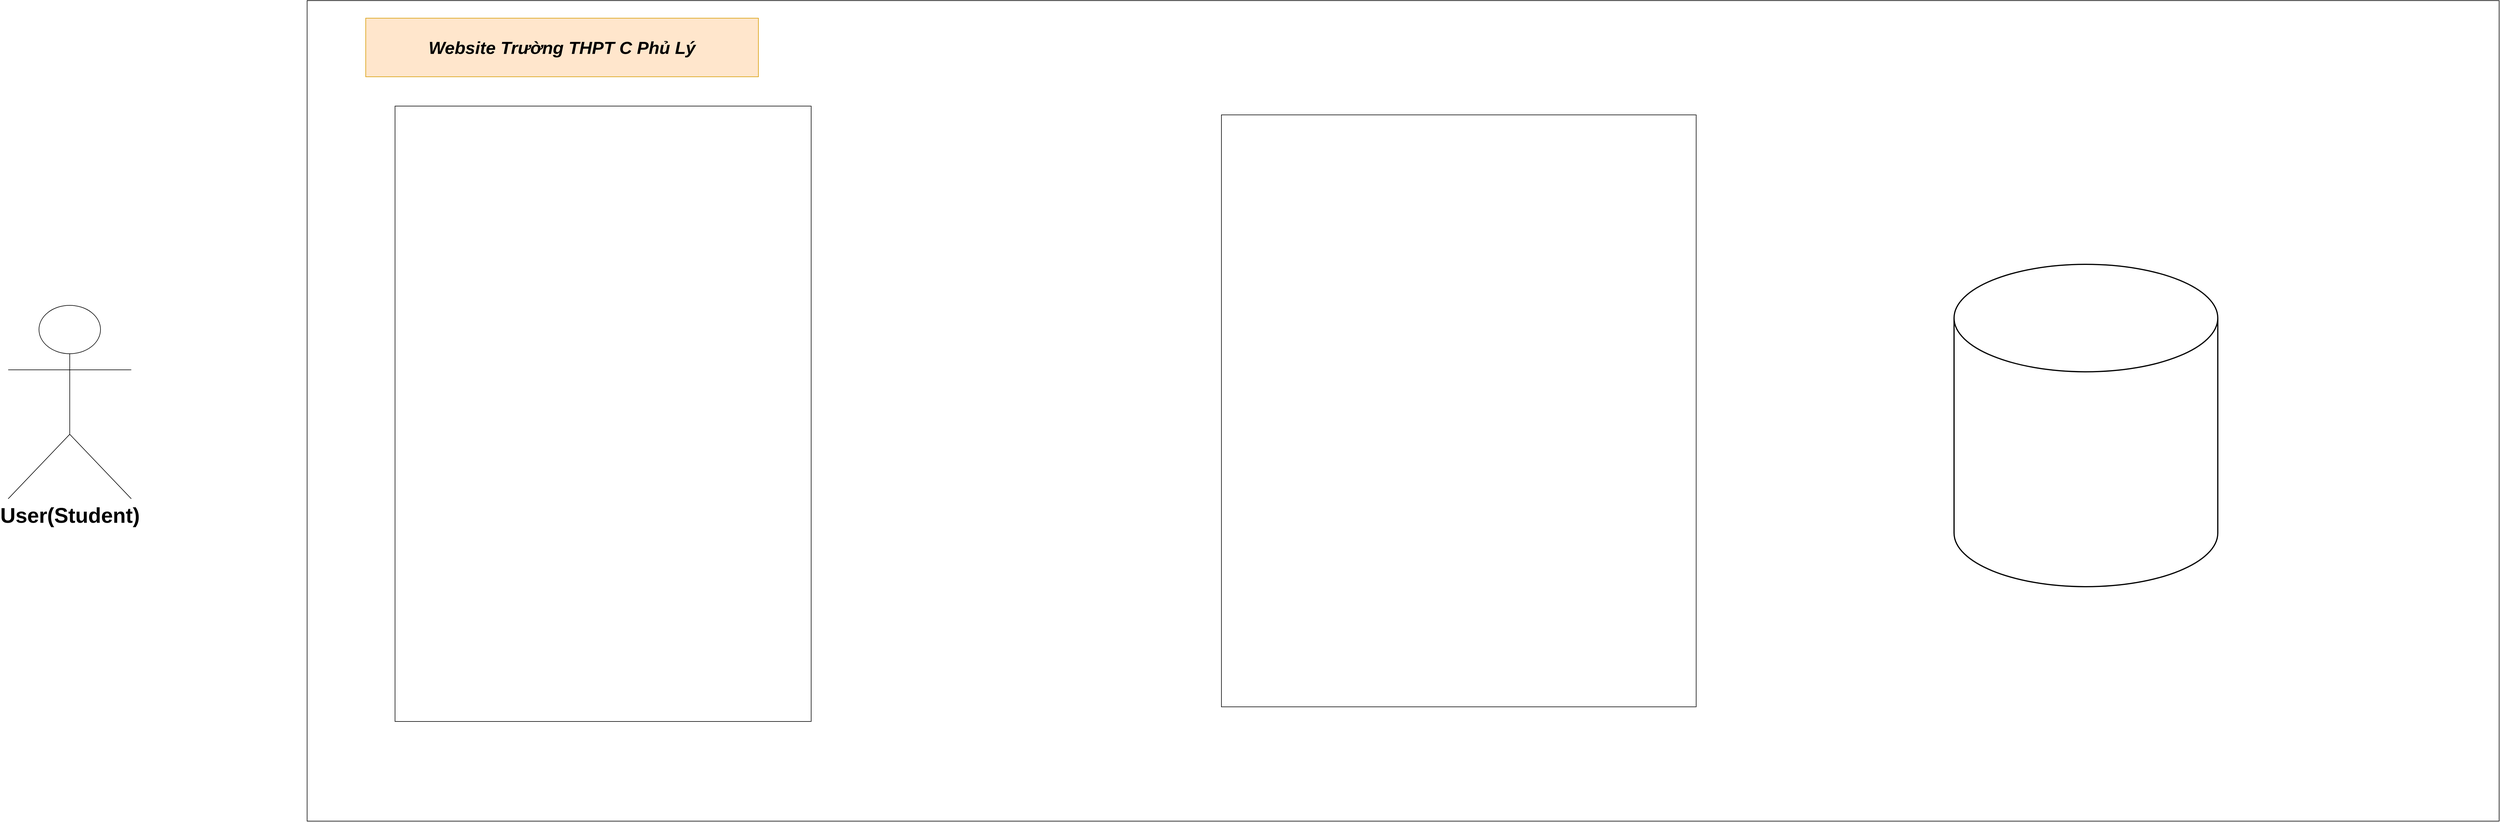 <mxfile version="20.7.4" type="github"><diagram id="keFfjqRfssRTejlALDQm" name="Architecture_Design"><mxGraphModel dx="6427" dy="3479" grid="1" gridSize="10" guides="1" tooltips="1" connect="1" arrows="1" fold="1" page="1" pageScale="1" pageWidth="827" pageHeight="1169" math="0" shadow="0"><root><mxCell id="0"/><mxCell id="1" parent="0"/><mxCell id="PzJJaFyCURMbb_QhueJc-1" value="&lt;font style=&quot;font-size: 36px;&quot;&gt;&lt;b&gt;User(Student)&lt;/b&gt;&lt;/font&gt;" style="shape=umlActor;verticalLabelPosition=bottom;verticalAlign=top;html=1;outlineConnect=0;" vertex="1" parent="1"><mxGeometry x="-390" y="190" width="210" height="330" as="geometry"/></mxCell><mxCell id="PzJJaFyCURMbb_QhueJc-12" value="" style="rounded=0;whiteSpace=wrap;html=1;fontSize=14;" vertex="1" parent="1"><mxGeometry x="120" y="-330" width="3740" height="1400" as="geometry"/></mxCell><mxCell id="PzJJaFyCURMbb_QhueJc-14" value="&lt;font style=&quot;font-size: 30px;&quot;&gt;&lt;span style=&quot;font-size: 30px;&quot;&gt;Website Trường THPT C Phủ Lý&lt;/span&gt;&lt;/font&gt;" style="text;html=1;strokeColor=#d79b00;fillColor=#ffe6cc;align=center;verticalAlign=middle;whiteSpace=wrap;rounded=0;fontSize=30;fontStyle=3" vertex="1" parent="1"><mxGeometry x="220" y="-300" width="670" height="100" as="geometry"/></mxCell><mxCell id="PzJJaFyCURMbb_QhueJc-15" value="" style="rounded=0;whiteSpace=wrap;html=1;fontSize=30;" vertex="1" parent="1"><mxGeometry x="270" y="-150" width="710" height="1050" as="geometry"/></mxCell><mxCell id="PzJJaFyCURMbb_QhueJc-16" value="" style="rounded=0;whiteSpace=wrap;html=1;fontSize=30;" vertex="1" parent="1"><mxGeometry x="1680" y="-135" width="810" height="1010" as="geometry"/></mxCell><mxCell id="PzJJaFyCURMbb_QhueJc-18" value="" style="strokeWidth=2;html=1;shape=mxgraph.flowchart.database;whiteSpace=wrap;rounded=0;fontSize=30;" vertex="1" parent="1"><mxGeometry x="2930" y="120" width="450" height="550" as="geometry"/></mxCell></root></mxGraphModel></diagram></mxfile>